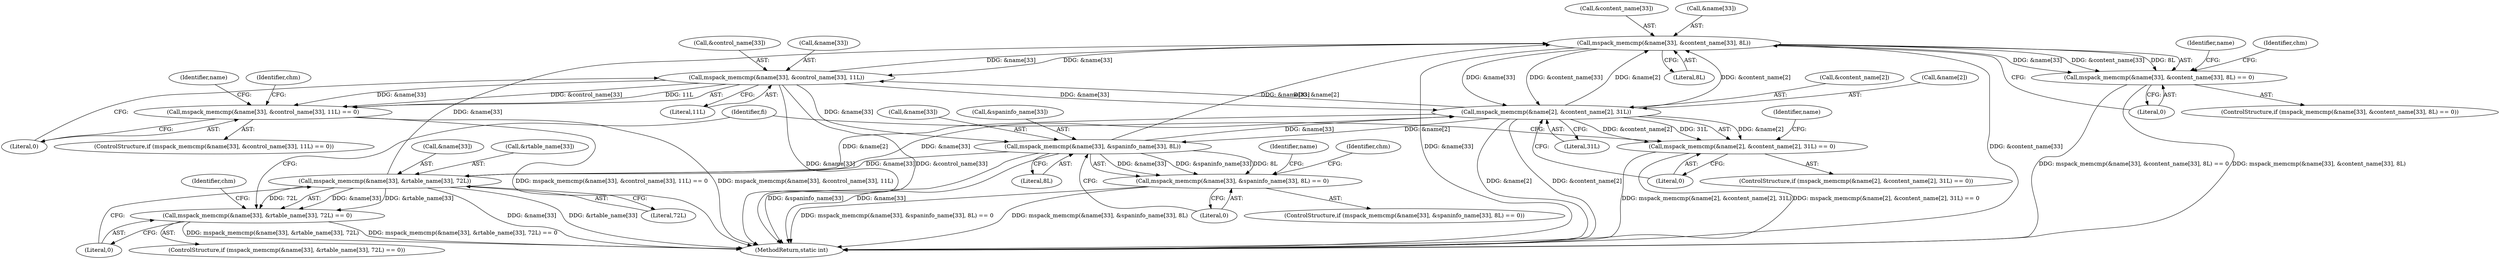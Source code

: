digraph "0_libmspack_8759da8db6ec9e866cb8eb143313f397f925bb4f@API" {
"1000949" [label="(Call,mspack_memcmp(&name[33], &content_name[33], 8L))"];
"1000971" [label="(Call,mspack_memcmp(&name[33], &control_name[33], 11L))"];
"1000935" [label="(Call,mspack_memcmp(&name[2], &content_name[2], 31L))"];
"1001015" [label="(Call,mspack_memcmp(&name[33], &rtable_name[33], 72L))"];
"1000993" [label="(Call,mspack_memcmp(&name[33], &spaninfo_name[33], 8L))"];
"1000949" [label="(Call,mspack_memcmp(&name[33], &content_name[33], 8L))"];
"1000934" [label="(Call,mspack_memcmp(&name[2], &content_name[2], 31L) == 0)"];
"1000948" [label="(Call,mspack_memcmp(&name[33], &content_name[33], 8L) == 0)"];
"1000970" [label="(Call,mspack_memcmp(&name[33], &control_name[33], 11L) == 0)"];
"1000992" [label="(Call,mspack_memcmp(&name[33], &spaninfo_name[33], 8L) == 0)"];
"1001014" [label="(Call,mspack_memcmp(&name[33], &rtable_name[33], 72L) == 0)"];
"1000994" [label="(Call,&name[33])"];
"1001081" [label="(MethodReturn,static int)"];
"1000933" [label="(ControlStructure,if (mspack_memcmp(&name[2], &content_name[2], 31L) == 0))"];
"1000945" [label="(Literal,0)"];
"1001003" [label="(Literal,0)"];
"1000959" [label="(Literal,0)"];
"1001013" [label="(ControlStructure,if (mspack_memcmp(&name[33], &rtable_name[33], 72L) == 0))"];
"1000944" [label="(Literal,31L)"];
"1001025" [label="(Literal,0)"];
"1000976" [label="(Call,&control_name[33])"];
"1000974" [label="(Identifier,name)"];
"1001015" [label="(Call,mspack_memcmp(&name[33], &rtable_name[33], 72L))"];
"1001018" [label="(Identifier,name)"];
"1000935" [label="(Call,mspack_memcmp(&name[2], &content_name[2], 31L))"];
"1000981" [label="(Literal,0)"];
"1000972" [label="(Call,&name[33])"];
"1000952" [label="(Identifier,name)"];
"1000940" [label="(Call,&content_name[2])"];
"1000970" [label="(Call,mspack_memcmp(&name[33], &control_name[33], 11L) == 0)"];
"1000949" [label="(Call,mspack_memcmp(&name[33], &content_name[33], 8L))"];
"1000980" [label="(Literal,11L)"];
"1001016" [label="(Call,&name[33])"];
"1000947" [label="(ControlStructure,if (mspack_memcmp(&name[33], &content_name[33], 8L) == 0))"];
"1000969" [label="(ControlStructure,if (mspack_memcmp(&name[33], &control_name[33], 11L) == 0))"];
"1000986" [label="(Identifier,chm)"];
"1000934" [label="(Call,mspack_memcmp(&name[2], &content_name[2], 31L) == 0)"];
"1000964" [label="(Identifier,chm)"];
"1000998" [label="(Call,&spaninfo_name[33])"];
"1001030" [label="(Identifier,chm)"];
"1000971" [label="(Call,mspack_memcmp(&name[33], &control_name[33], 11L))"];
"1001020" [label="(Call,&rtable_name[33])"];
"1000996" [label="(Identifier,name)"];
"1001014" [label="(Call,mspack_memcmp(&name[33], &rtable_name[33], 72L) == 0)"];
"1001008" [label="(Identifier,chm)"];
"1000992" [label="(Call,mspack_memcmp(&name[33], &spaninfo_name[33], 8L) == 0)"];
"1000993" [label="(Call,mspack_memcmp(&name[33], &spaninfo_name[33], 8L))"];
"1001002" [label="(Literal,8L)"];
"1001036" [label="(Identifier,fi)"];
"1000954" [label="(Call,&content_name[33])"];
"1000936" [label="(Call,&name[2])"];
"1000958" [label="(Literal,8L)"];
"1000948" [label="(Call,mspack_memcmp(&name[33], &content_name[33], 8L) == 0)"];
"1000950" [label="(Call,&name[33])"];
"1001024" [label="(Literal,72L)"];
"1000991" [label="(ControlStructure,if (mspack_memcmp(&name[33], &spaninfo_name[33], 8L) == 0))"];
"1000949" -> "1000948"  [label="AST: "];
"1000949" -> "1000958"  [label="CFG: "];
"1000950" -> "1000949"  [label="AST: "];
"1000954" -> "1000949"  [label="AST: "];
"1000958" -> "1000949"  [label="AST: "];
"1000959" -> "1000949"  [label="CFG: "];
"1000949" -> "1001081"  [label="DDG: &name[33]"];
"1000949" -> "1001081"  [label="DDG: &content_name[33]"];
"1000949" -> "1000935"  [label="DDG: &name[33]"];
"1000949" -> "1000935"  [label="DDG: &content_name[33]"];
"1000949" -> "1000948"  [label="DDG: &name[33]"];
"1000949" -> "1000948"  [label="DDG: &content_name[33]"];
"1000949" -> "1000948"  [label="DDG: 8L"];
"1000971" -> "1000949"  [label="DDG: &name[33]"];
"1000935" -> "1000949"  [label="DDG: &name[2]"];
"1000935" -> "1000949"  [label="DDG: &content_name[2]"];
"1001015" -> "1000949"  [label="DDG: &name[33]"];
"1000993" -> "1000949"  [label="DDG: &name[33]"];
"1000949" -> "1000971"  [label="DDG: &name[33]"];
"1000971" -> "1000970"  [label="AST: "];
"1000971" -> "1000980"  [label="CFG: "];
"1000972" -> "1000971"  [label="AST: "];
"1000976" -> "1000971"  [label="AST: "];
"1000980" -> "1000971"  [label="AST: "];
"1000981" -> "1000971"  [label="CFG: "];
"1000971" -> "1001081"  [label="DDG: &name[33]"];
"1000971" -> "1001081"  [label="DDG: &control_name[33]"];
"1000971" -> "1000935"  [label="DDG: &name[33]"];
"1000971" -> "1000970"  [label="DDG: &name[33]"];
"1000971" -> "1000970"  [label="DDG: &control_name[33]"];
"1000971" -> "1000970"  [label="DDG: 11L"];
"1000935" -> "1000971"  [label="DDG: &name[2]"];
"1000971" -> "1000993"  [label="DDG: &name[33]"];
"1000935" -> "1000934"  [label="AST: "];
"1000935" -> "1000944"  [label="CFG: "];
"1000936" -> "1000935"  [label="AST: "];
"1000940" -> "1000935"  [label="AST: "];
"1000944" -> "1000935"  [label="AST: "];
"1000945" -> "1000935"  [label="CFG: "];
"1000935" -> "1001081"  [label="DDG: &name[2]"];
"1000935" -> "1001081"  [label="DDG: &content_name[2]"];
"1000935" -> "1000934"  [label="DDG: &name[2]"];
"1000935" -> "1000934"  [label="DDG: &content_name[2]"];
"1000935" -> "1000934"  [label="DDG: 31L"];
"1001015" -> "1000935"  [label="DDG: &name[33]"];
"1000993" -> "1000935"  [label="DDG: &name[33]"];
"1000935" -> "1000993"  [label="DDG: &name[2]"];
"1000935" -> "1001015"  [label="DDG: &name[2]"];
"1001015" -> "1001014"  [label="AST: "];
"1001015" -> "1001024"  [label="CFG: "];
"1001016" -> "1001015"  [label="AST: "];
"1001020" -> "1001015"  [label="AST: "];
"1001024" -> "1001015"  [label="AST: "];
"1001025" -> "1001015"  [label="CFG: "];
"1001015" -> "1001081"  [label="DDG: &name[33]"];
"1001015" -> "1001081"  [label="DDG: &rtable_name[33]"];
"1001015" -> "1001014"  [label="DDG: &name[33]"];
"1001015" -> "1001014"  [label="DDG: &rtable_name[33]"];
"1001015" -> "1001014"  [label="DDG: 72L"];
"1000993" -> "1001015"  [label="DDG: &name[33]"];
"1000993" -> "1000992"  [label="AST: "];
"1000993" -> "1001002"  [label="CFG: "];
"1000994" -> "1000993"  [label="AST: "];
"1000998" -> "1000993"  [label="AST: "];
"1001002" -> "1000993"  [label="AST: "];
"1001003" -> "1000993"  [label="CFG: "];
"1000993" -> "1001081"  [label="DDG: &spaninfo_name[33]"];
"1000993" -> "1001081"  [label="DDG: &name[33]"];
"1000993" -> "1000992"  [label="DDG: &name[33]"];
"1000993" -> "1000992"  [label="DDG: &spaninfo_name[33]"];
"1000993" -> "1000992"  [label="DDG: 8L"];
"1000934" -> "1000933"  [label="AST: "];
"1000934" -> "1000945"  [label="CFG: "];
"1000945" -> "1000934"  [label="AST: "];
"1000952" -> "1000934"  [label="CFG: "];
"1001036" -> "1000934"  [label="CFG: "];
"1000934" -> "1001081"  [label="DDG: mspack_memcmp(&name[2], &content_name[2], 31L)"];
"1000934" -> "1001081"  [label="DDG: mspack_memcmp(&name[2], &content_name[2], 31L) == 0"];
"1000948" -> "1000947"  [label="AST: "];
"1000948" -> "1000959"  [label="CFG: "];
"1000959" -> "1000948"  [label="AST: "];
"1000964" -> "1000948"  [label="CFG: "];
"1000974" -> "1000948"  [label="CFG: "];
"1000948" -> "1001081"  [label="DDG: mspack_memcmp(&name[33], &content_name[33], 8L) == 0"];
"1000948" -> "1001081"  [label="DDG: mspack_memcmp(&name[33], &content_name[33], 8L)"];
"1000970" -> "1000969"  [label="AST: "];
"1000970" -> "1000981"  [label="CFG: "];
"1000981" -> "1000970"  [label="AST: "];
"1000986" -> "1000970"  [label="CFG: "];
"1000996" -> "1000970"  [label="CFG: "];
"1000970" -> "1001081"  [label="DDG: mspack_memcmp(&name[33], &control_name[33], 11L)"];
"1000970" -> "1001081"  [label="DDG: mspack_memcmp(&name[33], &control_name[33], 11L) == 0"];
"1000992" -> "1000991"  [label="AST: "];
"1000992" -> "1001003"  [label="CFG: "];
"1001003" -> "1000992"  [label="AST: "];
"1001008" -> "1000992"  [label="CFG: "];
"1001018" -> "1000992"  [label="CFG: "];
"1000992" -> "1001081"  [label="DDG: mspack_memcmp(&name[33], &spaninfo_name[33], 8L)"];
"1000992" -> "1001081"  [label="DDG: mspack_memcmp(&name[33], &spaninfo_name[33], 8L) == 0"];
"1001014" -> "1001013"  [label="AST: "];
"1001014" -> "1001025"  [label="CFG: "];
"1001025" -> "1001014"  [label="AST: "];
"1001030" -> "1001014"  [label="CFG: "];
"1001036" -> "1001014"  [label="CFG: "];
"1001014" -> "1001081"  [label="DDG: mspack_memcmp(&name[33], &rtable_name[33], 72L)"];
"1001014" -> "1001081"  [label="DDG: mspack_memcmp(&name[33], &rtable_name[33], 72L) == 0"];
}
